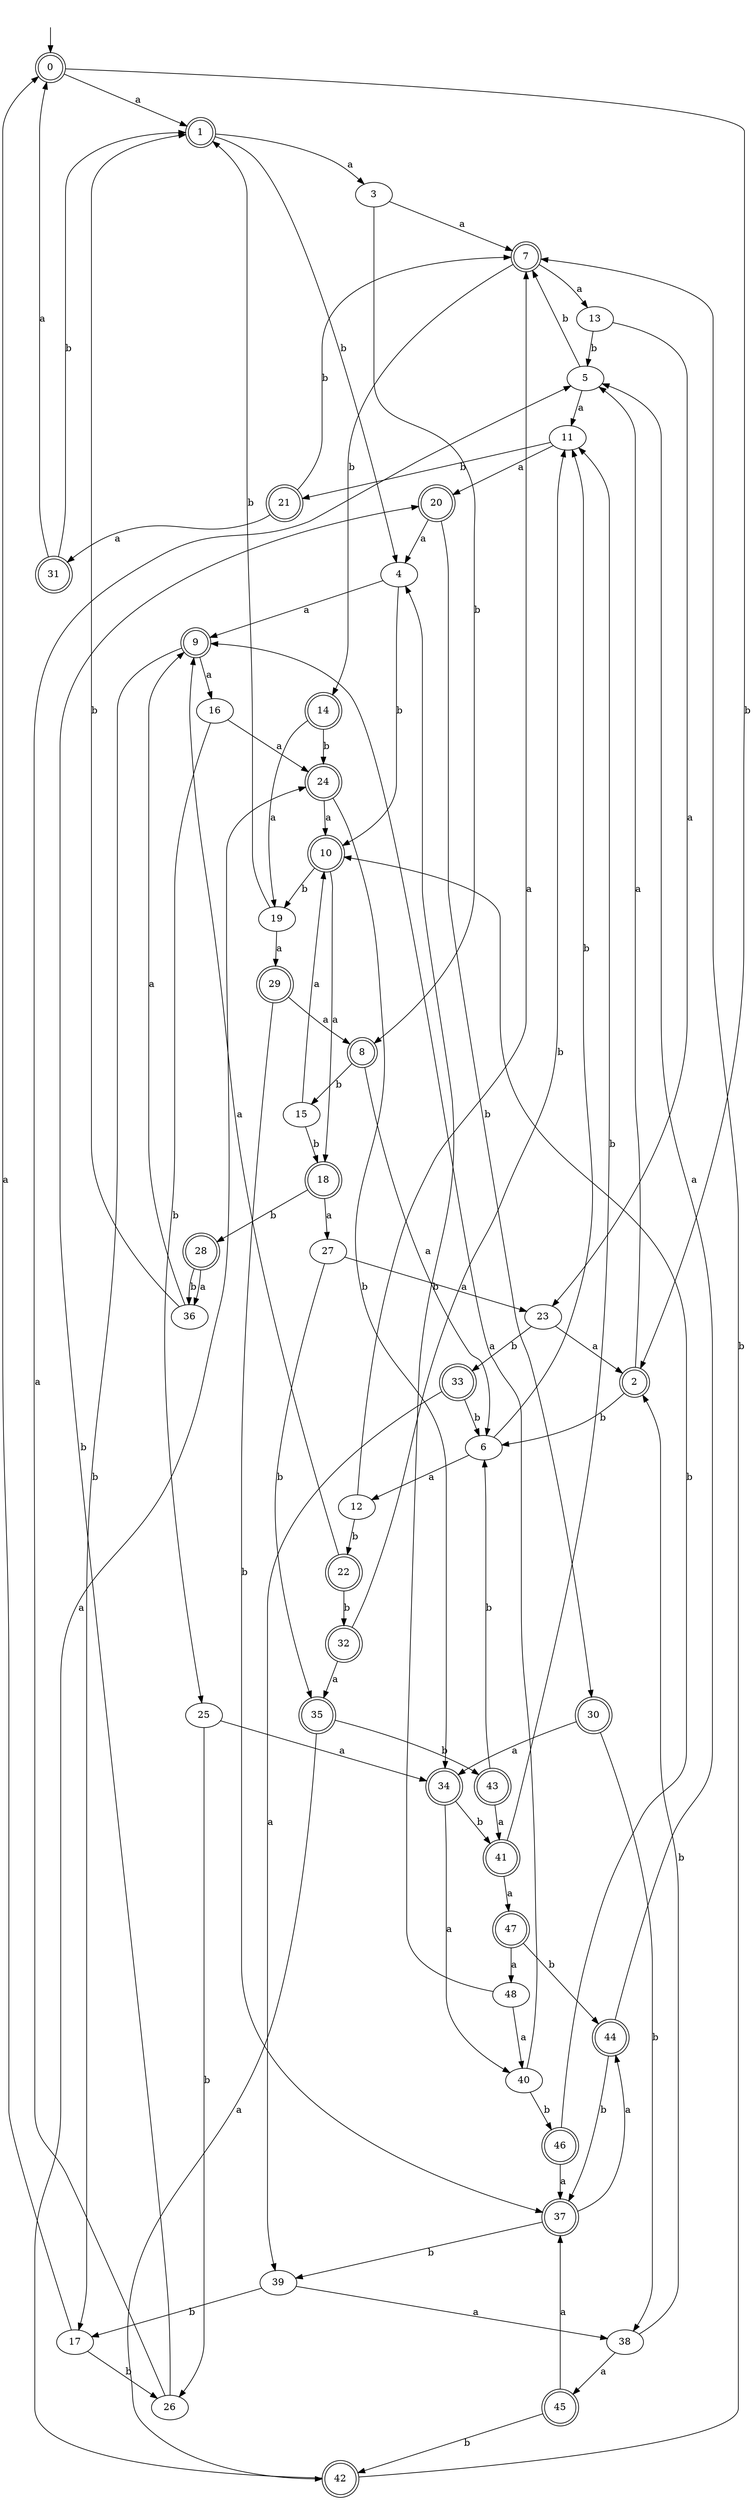 digraph RandomDFA {
  __start0 [label="", shape=none];
  __start0 -> 0 [label=""];
  0 [shape=circle] [shape=doublecircle]
  0 -> 1 [label="a"]
  0 -> 2 [label="b"]
  1 [shape=doublecircle]
  1 -> 3 [label="a"]
  1 -> 4 [label="b"]
  2 [shape=doublecircle]
  2 -> 5 [label="a"]
  2 -> 6 [label="b"]
  3
  3 -> 7 [label="a"]
  3 -> 8 [label="b"]
  4
  4 -> 9 [label="a"]
  4 -> 10 [label="b"]
  5
  5 -> 11 [label="a"]
  5 -> 7 [label="b"]
  6
  6 -> 12 [label="a"]
  6 -> 11 [label="b"]
  7 [shape=doublecircle]
  7 -> 13 [label="a"]
  7 -> 14 [label="b"]
  8 [shape=doublecircle]
  8 -> 6 [label="a"]
  8 -> 15 [label="b"]
  9 [shape=doublecircle]
  9 -> 16 [label="a"]
  9 -> 17 [label="b"]
  10 [shape=doublecircle]
  10 -> 18 [label="a"]
  10 -> 19 [label="b"]
  11
  11 -> 20 [label="a"]
  11 -> 21 [label="b"]
  12
  12 -> 7 [label="a"]
  12 -> 22 [label="b"]
  13
  13 -> 23 [label="a"]
  13 -> 5 [label="b"]
  14 [shape=doublecircle]
  14 -> 19 [label="a"]
  14 -> 24 [label="b"]
  15
  15 -> 10 [label="a"]
  15 -> 18 [label="b"]
  16
  16 -> 24 [label="a"]
  16 -> 25 [label="b"]
  17
  17 -> 0 [label="a"]
  17 -> 26 [label="b"]
  18 [shape=doublecircle]
  18 -> 27 [label="a"]
  18 -> 28 [label="b"]
  19
  19 -> 29 [label="a"]
  19 -> 1 [label="b"]
  20 [shape=doublecircle]
  20 -> 4 [label="a"]
  20 -> 30 [label="b"]
  21 [shape=doublecircle]
  21 -> 31 [label="a"]
  21 -> 7 [label="b"]
  22 [shape=doublecircle]
  22 -> 9 [label="a"]
  22 -> 32 [label="b"]
  23
  23 -> 2 [label="a"]
  23 -> 33 [label="b"]
  24 [shape=doublecircle]
  24 -> 10 [label="a"]
  24 -> 34 [label="b"]
  25
  25 -> 34 [label="a"]
  25 -> 26 [label="b"]
  26
  26 -> 5 [label="a"]
  26 -> 20 [label="b"]
  27
  27 -> 23 [label="a"]
  27 -> 35 [label="b"]
  28 [shape=doublecircle]
  28 -> 36 [label="a"]
  28 -> 36 [label="b"]
  29 [shape=doublecircle]
  29 -> 8 [label="a"]
  29 -> 37 [label="b"]
  30 [shape=doublecircle]
  30 -> 34 [label="a"]
  30 -> 38 [label="b"]
  31 [shape=doublecircle]
  31 -> 0 [label="a"]
  31 -> 1 [label="b"]
  32 [shape=doublecircle]
  32 -> 35 [label="a"]
  32 -> 11 [label="b"]
  33 [shape=doublecircle]
  33 -> 39 [label="a"]
  33 -> 6 [label="b"]
  34 [shape=doublecircle]
  34 -> 40 [label="a"]
  34 -> 41 [label="b"]
  35 [shape=doublecircle]
  35 -> 42 [label="a"]
  35 -> 43 [label="b"]
  36
  36 -> 9 [label="a"]
  36 -> 1 [label="b"]
  37 [shape=doublecircle]
  37 -> 44 [label="a"]
  37 -> 39 [label="b"]
  38
  38 -> 45 [label="a"]
  38 -> 2 [label="b"]
  39
  39 -> 38 [label="a"]
  39 -> 17 [label="b"]
  40
  40 -> 9 [label="a"]
  40 -> 46 [label="b"]
  41 [shape=doublecircle]
  41 -> 47 [label="a"]
  41 -> 11 [label="b"]
  42 [shape=doublecircle]
  42 -> 24 [label="a"]
  42 -> 7 [label="b"]
  43 [shape=doublecircle]
  43 -> 41 [label="a"]
  43 -> 6 [label="b"]
  44 [shape=doublecircle]
  44 -> 5 [label="a"]
  44 -> 37 [label="b"]
  45 [shape=doublecircle]
  45 -> 37 [label="a"]
  45 -> 42 [label="b"]
  46 [shape=doublecircle]
  46 -> 37 [label="a"]
  46 -> 10 [label="b"]
  47 [shape=doublecircle]
  47 -> 48 [label="a"]
  47 -> 44 [label="b"]
  48
  48 -> 40 [label="a"]
  48 -> 4 [label="b"]
}
